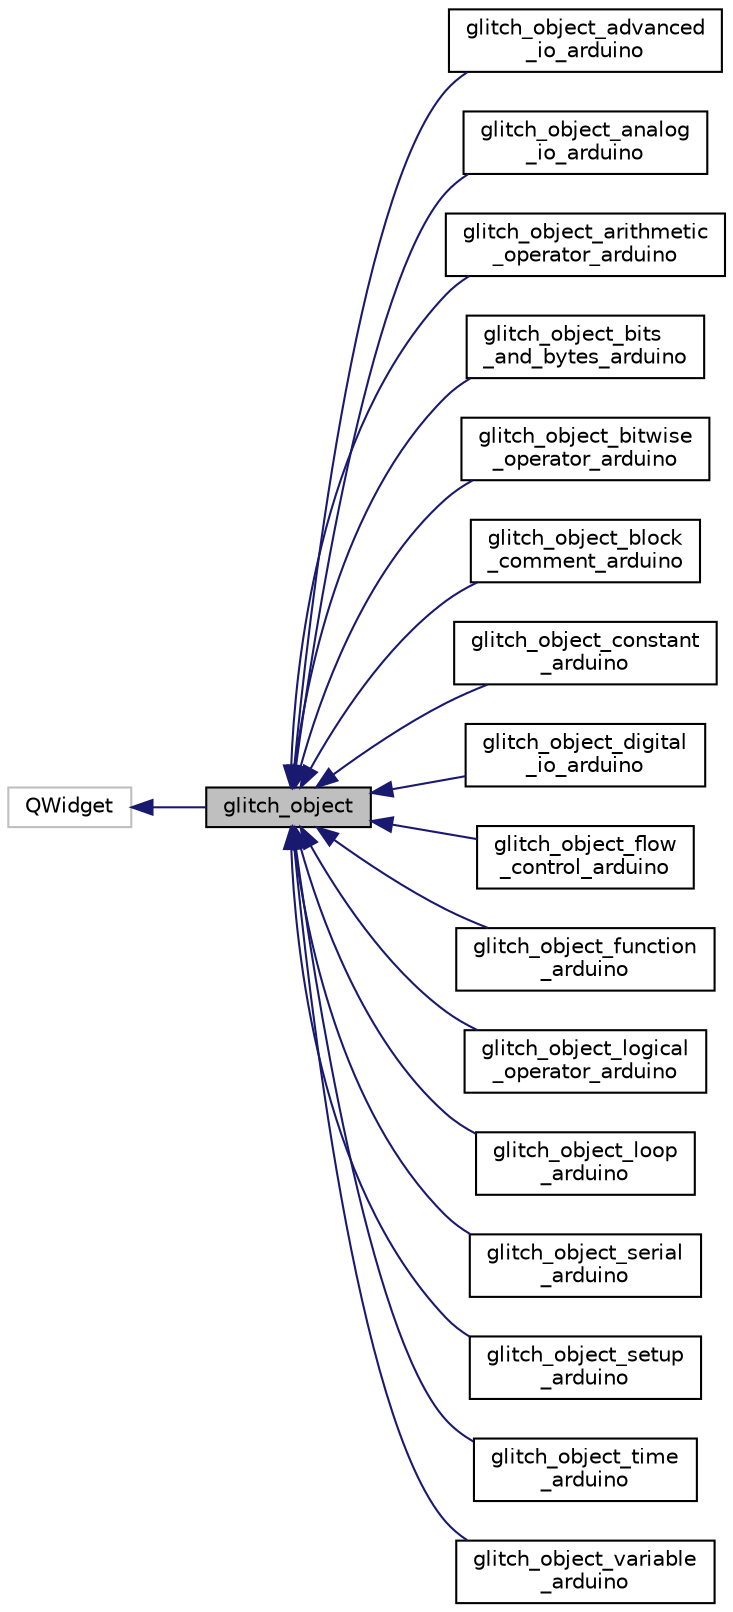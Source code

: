 digraph "glitch_object"
{
 // LATEX_PDF_SIZE
  edge [fontname="Helvetica",fontsize="10",labelfontname="Helvetica",labelfontsize="10"];
  node [fontname="Helvetica",fontsize="10",shape=record];
  rankdir="LR";
  Node1 [label="glitch_object",height=0.2,width=0.4,color="black", fillcolor="grey75", style="filled", fontcolor="black",tooltip=" "];
  Node2 -> Node1 [dir="back",color="midnightblue",fontsize="10",style="solid",fontname="Helvetica"];
  Node2 [label="QWidget",height=0.2,width=0.4,color="grey75", fillcolor="white", style="filled",tooltip=" "];
  Node1 -> Node3 [dir="back",color="midnightblue",fontsize="10",style="solid",fontname="Helvetica"];
  Node3 [label="glitch_object_advanced\l_io_arduino",height=0.2,width=0.4,color="black", fillcolor="white", style="filled",URL="$classglitch__object__advanced__io__arduino.html",tooltip=" "];
  Node1 -> Node4 [dir="back",color="midnightblue",fontsize="10",style="solid",fontname="Helvetica"];
  Node4 [label="glitch_object_analog\l_io_arduino",height=0.2,width=0.4,color="black", fillcolor="white", style="filled",URL="$classglitch__object__analog__io__arduino.html",tooltip=" "];
  Node1 -> Node5 [dir="back",color="midnightblue",fontsize="10",style="solid",fontname="Helvetica"];
  Node5 [label="glitch_object_arithmetic\l_operator_arduino",height=0.2,width=0.4,color="black", fillcolor="white", style="filled",URL="$classglitch__object__arithmetic__operator__arduino.html",tooltip=" "];
  Node1 -> Node6 [dir="back",color="midnightblue",fontsize="10",style="solid",fontname="Helvetica"];
  Node6 [label="glitch_object_bits\l_and_bytes_arduino",height=0.2,width=0.4,color="black", fillcolor="white", style="filled",URL="$classglitch__object__bits__and__bytes__arduino.html",tooltip=" "];
  Node1 -> Node7 [dir="back",color="midnightblue",fontsize="10",style="solid",fontname="Helvetica"];
  Node7 [label="glitch_object_bitwise\l_operator_arduino",height=0.2,width=0.4,color="black", fillcolor="white", style="filled",URL="$classglitch__object__bitwise__operator__arduino.html",tooltip=" "];
  Node1 -> Node8 [dir="back",color="midnightblue",fontsize="10",style="solid",fontname="Helvetica"];
  Node8 [label="glitch_object_block\l_comment_arduino",height=0.2,width=0.4,color="black", fillcolor="white", style="filled",URL="$classglitch__object__block__comment__arduino.html",tooltip=" "];
  Node1 -> Node9 [dir="back",color="midnightblue",fontsize="10",style="solid",fontname="Helvetica"];
  Node9 [label="glitch_object_constant\l_arduino",height=0.2,width=0.4,color="black", fillcolor="white", style="filled",URL="$classglitch__object__constant__arduino.html",tooltip=" "];
  Node1 -> Node10 [dir="back",color="midnightblue",fontsize="10",style="solid",fontname="Helvetica"];
  Node10 [label="glitch_object_digital\l_io_arduino",height=0.2,width=0.4,color="black", fillcolor="white", style="filled",URL="$classglitch__object__digital__io__arduino.html",tooltip=" "];
  Node1 -> Node11 [dir="back",color="midnightblue",fontsize="10",style="solid",fontname="Helvetica"];
  Node11 [label="glitch_object_flow\l_control_arduino",height=0.2,width=0.4,color="black", fillcolor="white", style="filled",URL="$classglitch__object__flow__control__arduino.html",tooltip=" "];
  Node1 -> Node12 [dir="back",color="midnightblue",fontsize="10",style="solid",fontname="Helvetica"];
  Node12 [label="glitch_object_function\l_arduino",height=0.2,width=0.4,color="black", fillcolor="white", style="filled",URL="$classglitch__object__function__arduino.html",tooltip=" "];
  Node1 -> Node13 [dir="back",color="midnightblue",fontsize="10",style="solid",fontname="Helvetica"];
  Node13 [label="glitch_object_logical\l_operator_arduino",height=0.2,width=0.4,color="black", fillcolor="white", style="filled",URL="$classglitch__object__logical__operator__arduino.html",tooltip=" "];
  Node1 -> Node14 [dir="back",color="midnightblue",fontsize="10",style="solid",fontname="Helvetica"];
  Node14 [label="glitch_object_loop\l_arduino",height=0.2,width=0.4,color="black", fillcolor="white", style="filled",URL="$classglitch__object__loop__arduino.html",tooltip=" "];
  Node1 -> Node15 [dir="back",color="midnightblue",fontsize="10",style="solid",fontname="Helvetica"];
  Node15 [label="glitch_object_serial\l_arduino",height=0.2,width=0.4,color="black", fillcolor="white", style="filled",URL="$classglitch__object__serial__arduino.html",tooltip=" "];
  Node1 -> Node16 [dir="back",color="midnightblue",fontsize="10",style="solid",fontname="Helvetica"];
  Node16 [label="glitch_object_setup\l_arduino",height=0.2,width=0.4,color="black", fillcolor="white", style="filled",URL="$classglitch__object__setup__arduino.html",tooltip=" "];
  Node1 -> Node17 [dir="back",color="midnightblue",fontsize="10",style="solid",fontname="Helvetica"];
  Node17 [label="glitch_object_time\l_arduino",height=0.2,width=0.4,color="black", fillcolor="white", style="filled",URL="$classglitch__object__time__arduino.html",tooltip=" "];
  Node1 -> Node18 [dir="back",color="midnightblue",fontsize="10",style="solid",fontname="Helvetica"];
  Node18 [label="glitch_object_variable\l_arduino",height=0.2,width=0.4,color="black", fillcolor="white", style="filled",URL="$classglitch__object__variable__arduino.html",tooltip=" "];
}
